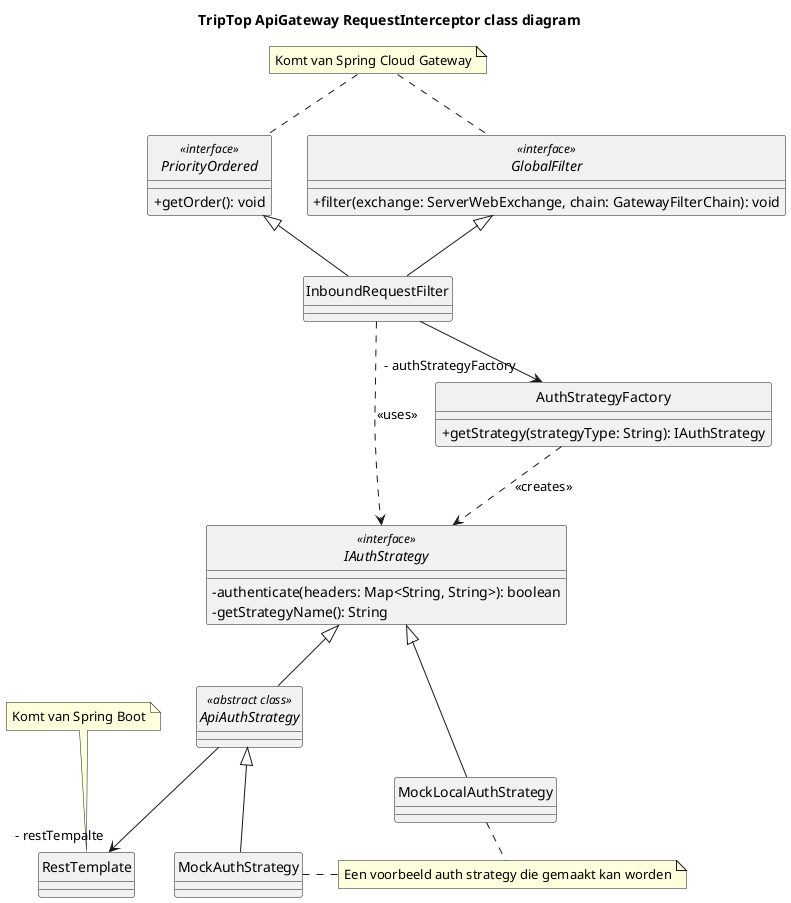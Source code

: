 @startuml

hide circle
skinparam classAttributeIconSize 0

title TripTop ApiGateway RequestInterceptor class diagram

interface GlobalFilter <<interface>> {
    + filter(exchange: ServerWebExchange, chain: GatewayFilterChain): void
}
note "Komt van Spring Cloud Gateway" as filterNote

filterNote .. GlobalFilter

interface PriorityOrdered <<interface>> {
    + getOrder(): void
}

filterNote .. PriorityOrdered

class InboundRequestFilter {
}

interface IAuthStrategy <<interface>> {
    - authenticate(headers: Map<String, String>): boolean
    - getStrategyName(): String
}

class RestTemplate{
}

note "Komt van Spring Boot" as restTemplateNote
restTemplateNote .. RestTemplate

class AuthStrategyFactory {
    + getStrategy(strategyType: String): IAuthStrategy
}

abstract class ApiAuthStrategy <<abstract class>> {
}

class MockAuthStrategy {}
class MockLocalAuthStrategy {}

note "Een voorbeeld auth strategy die gemaakt kan worden" as mockAuthStrategyNote
mockAuthStrategyNote ..left MockAuthStrategy
mockAuthStrategyNote ..left MockLocalAuthStrategy

InboundRequestFilter -up-^ GlobalFilter
InboundRequestFilter -up-^ PriorityOrdered
InboundRequestFilter --> "- authStrategyFactory" AuthStrategyFactory

AuthStrategyFactory ..> IAuthStrategy : <<creates>>
InboundRequestFilter ..> IAuthStrategy : <<uses>>

ApiAuthStrategy --> "- restTempalte" RestTemplate
ApiAuthStrategy -up-^ IAuthStrategy

MockAuthStrategy -up-^ ApiAuthStrategy
MockLocalAuthStrategy -up-^IAuthStrategy


@enduml